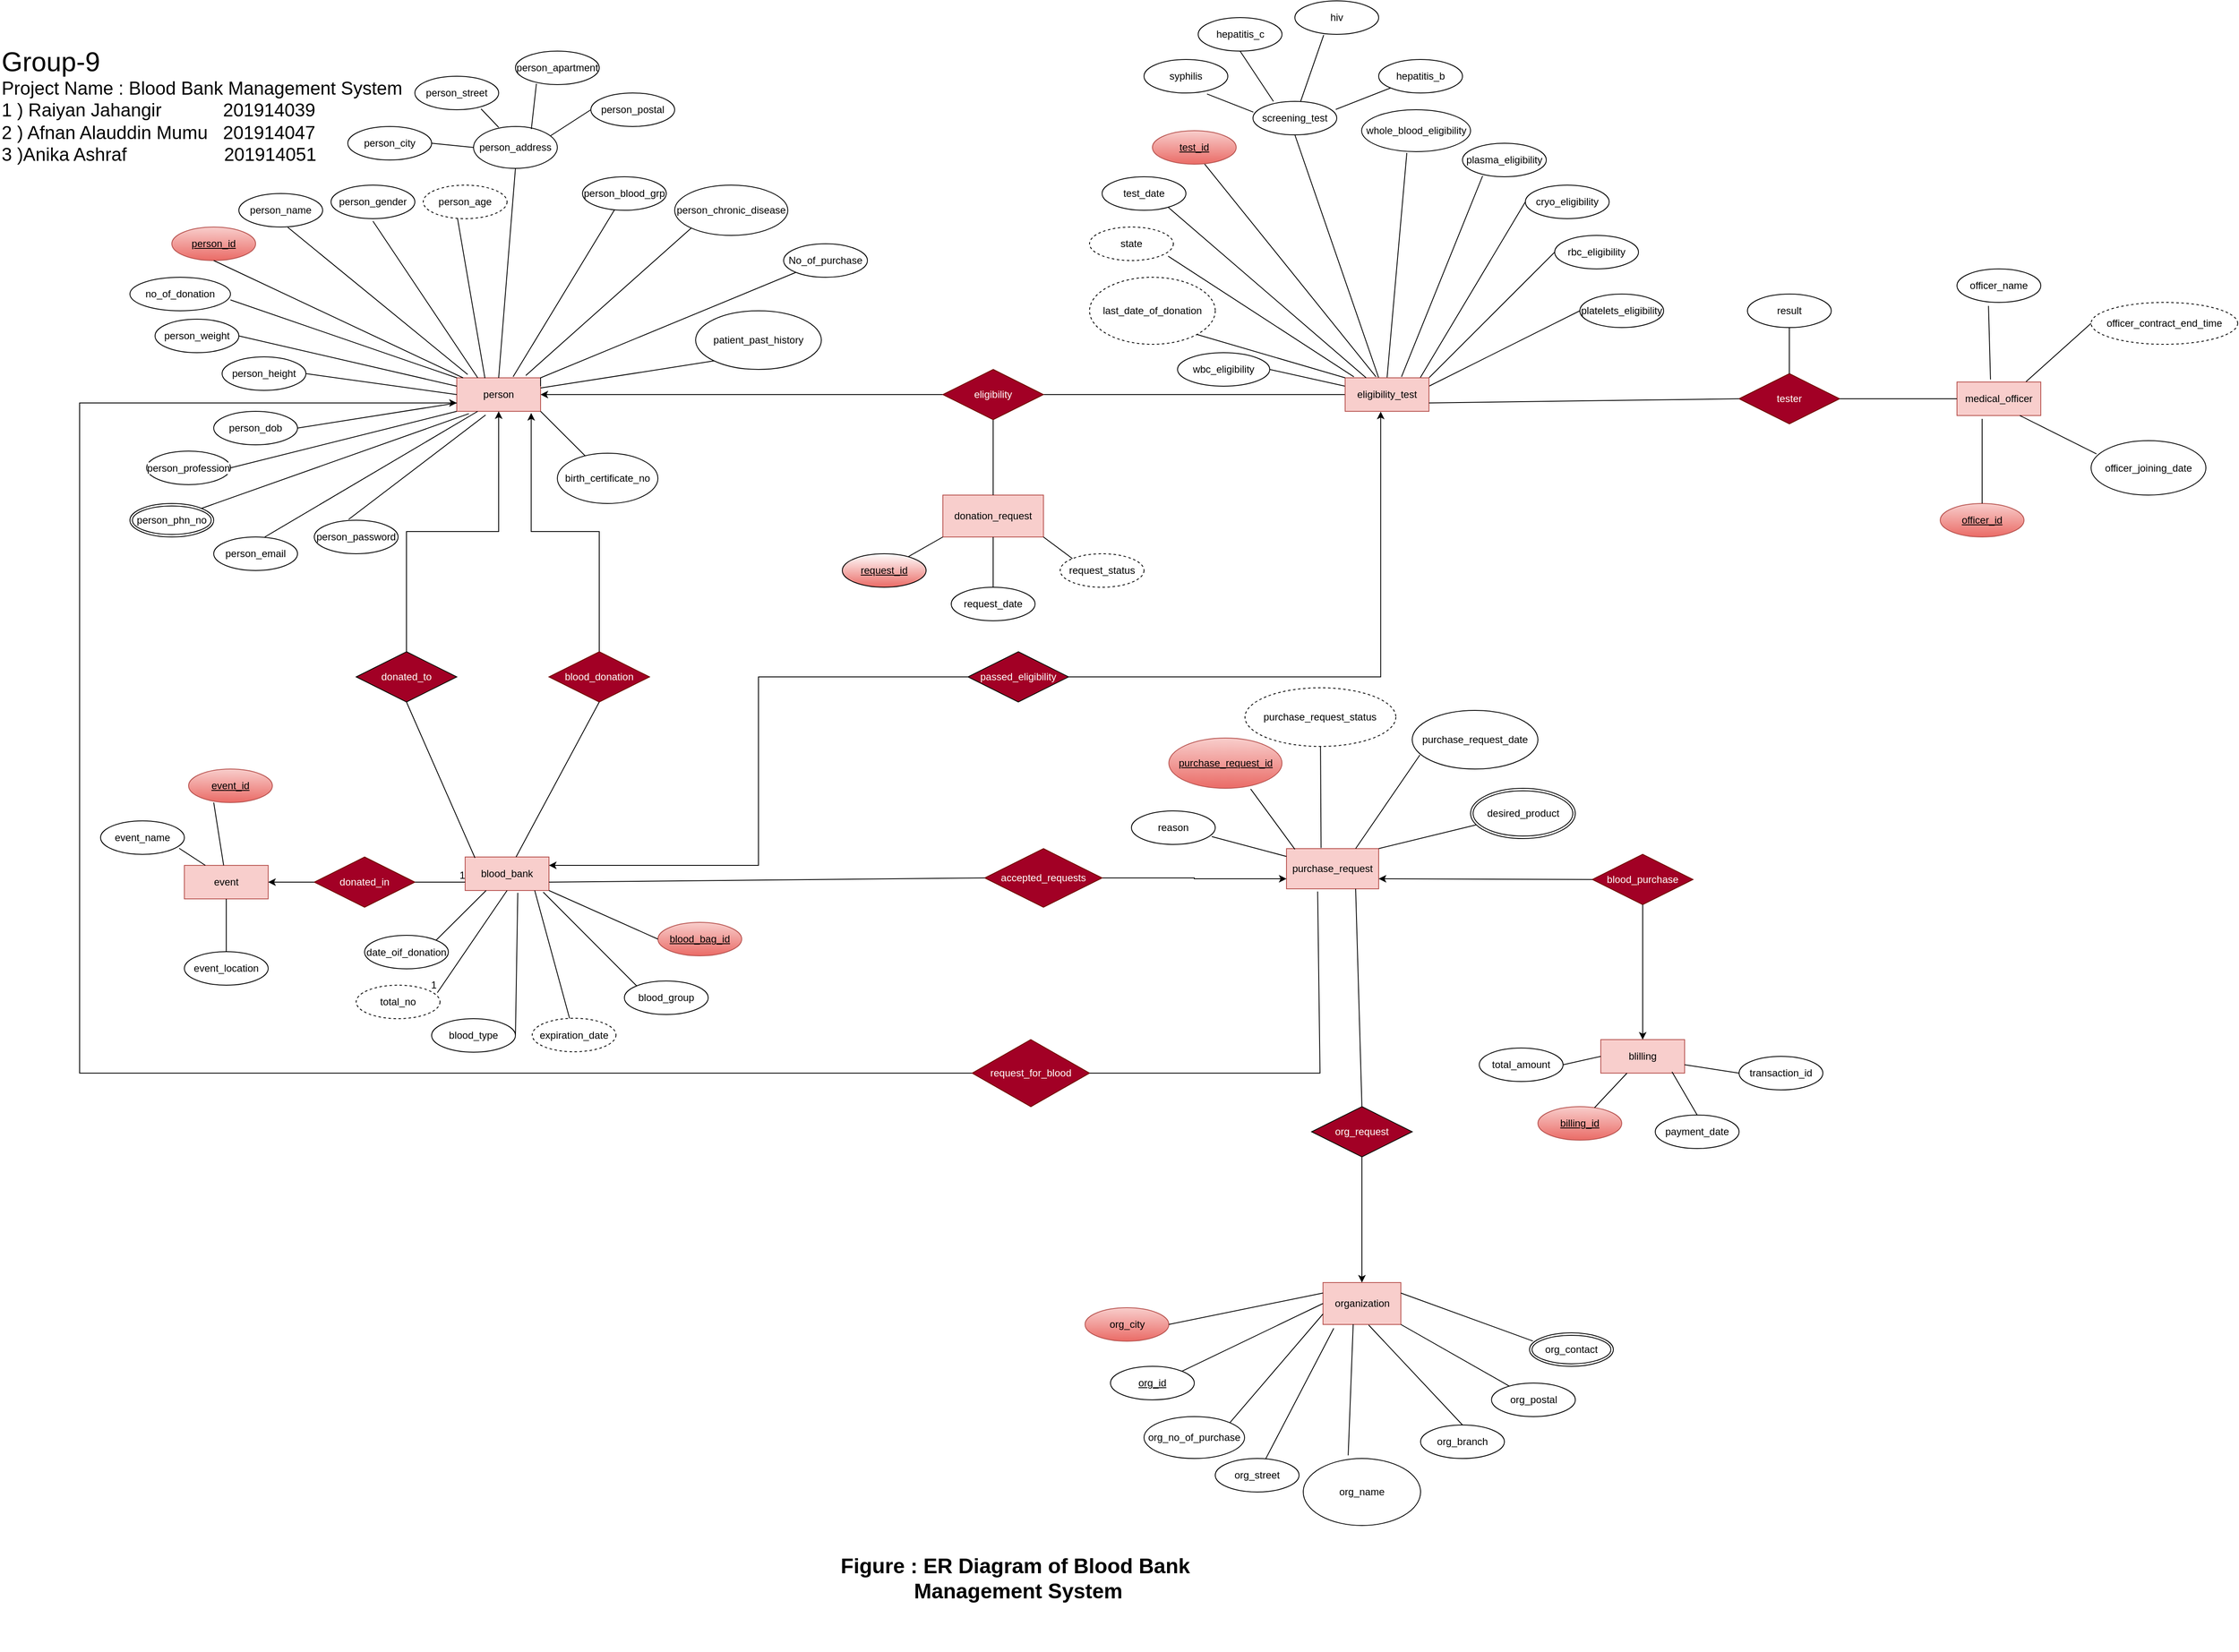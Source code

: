 <mxfile version="14.6.6" type="device"><diagram id="R2lEEEUBdFMjLlhIrx00" name="Page-1"><mxGraphModel dx="2333" dy="1801" grid="1" gridSize="10" guides="1" tooltips="1" connect="1" arrows="1" fold="1" page="1" pageScale="1" pageWidth="850" pageHeight="1100" math="0" shadow="0" extFonts="Permanent Marker^https://fonts.googleapis.com/css?family=Permanent+Marker"><root><mxCell id="0"/><mxCell id="1" parent="0"/><mxCell id="kS7W2fBl35bHFml7kSoM-1" value="person" style="whiteSpace=wrap;html=1;align=center;fillColor=#f8cecc;strokeColor=#b85450;" parent="1" vertex="1"><mxGeometry x="-100" y="-650" width="100" height="40" as="geometry"/></mxCell><mxCell id="kS7W2fBl35bHFml7kSoM-2" value="person_id" style="ellipse;whiteSpace=wrap;html=1;align=center;fontStyle=4;fillColor=#f8cecc;strokeColor=#b85450;gradientColor=#ea6b66;" parent="1" vertex="1"><mxGeometry x="-440" y="-830" width="100" height="40" as="geometry"/></mxCell><mxCell id="kS7W2fBl35bHFml7kSoM-4" value="person_name" style="ellipse;whiteSpace=wrap;html=1;align=center;" parent="1" vertex="1"><mxGeometry x="-360" y="-870" width="100" height="40" as="geometry"/></mxCell><mxCell id="kS7W2fBl35bHFml7kSoM-5" value="person_gender" style="ellipse;whiteSpace=wrap;html=1;align=center;" parent="1" vertex="1"><mxGeometry x="-250" y="-880" width="100" height="40" as="geometry"/></mxCell><mxCell id="kS7W2fBl35bHFml7kSoM-8" value="person_email" style="ellipse;whiteSpace=wrap;html=1;align=center;" parent="1" vertex="1"><mxGeometry x="-390" y="-460" width="100" height="40" as="geometry"/></mxCell><mxCell id="kS7W2fBl35bHFml7kSoM-9" value="person_password" style="ellipse;whiteSpace=wrap;html=1;align=center;" parent="1" vertex="1"><mxGeometry x="-270" y="-480" width="100" height="40" as="geometry"/></mxCell><mxCell id="kS7W2fBl35bHFml7kSoM-10" value="person_phn_no" style="ellipse;shape=doubleEllipse;margin=3;whiteSpace=wrap;html=1;align=center;" parent="1" vertex="1"><mxGeometry x="-490" y="-500" width="100" height="40" as="geometry"/></mxCell><mxCell id="kS7W2fBl35bHFml7kSoM-11" value="person_height" style="ellipse;whiteSpace=wrap;html=1;align=center;" parent="1" vertex="1"><mxGeometry x="-380" y="-675" width="100" height="40" as="geometry"/></mxCell><mxCell id="kS7W2fBl35bHFml7kSoM-12" value="person_weight" style="ellipse;whiteSpace=wrap;html=1;align=center;" parent="1" vertex="1"><mxGeometry x="-460" y="-720" width="100" height="40" as="geometry"/></mxCell><mxCell id="kS7W2fBl35bHFml7kSoM-14" value="no_of_donation" style="ellipse;whiteSpace=wrap;html=1;align=center;" parent="1" vertex="1"><mxGeometry x="-490" y="-770" width="120" height="40" as="geometry"/></mxCell><mxCell id="kS7W2fBl35bHFml7kSoM-18" value="" style="endArrow=none;html=1;rounded=0;exitX=0.5;exitY=1;exitDx=0;exitDy=0;" parent="1" source="kS7W2fBl35bHFml7kSoM-2" target="kS7W2fBl35bHFml7kSoM-1" edge="1"><mxGeometry relative="1" as="geometry"><mxPoint x="-50" y="-681" as="sourcePoint"/><mxPoint x="110" y="-660" as="targetPoint"/></mxGeometry></mxCell><mxCell id="kS7W2fBl35bHFml7kSoM-20" value="" style="endArrow=none;html=1;rounded=0;exitX=1;exitY=0.5;exitDx=0;exitDy=0;" parent="1" source="kS7W2fBl35bHFml7kSoM-12" edge="1"><mxGeometry relative="1" as="geometry"><mxPoint x="-80" y="-690" as="sourcePoint"/><mxPoint x="-100" y="-640" as="targetPoint"/></mxGeometry></mxCell><mxCell id="kS7W2fBl35bHFml7kSoM-36" value="screening_test" style="ellipse;whiteSpace=wrap;html=1;align=center;" parent="1" vertex="1"><mxGeometry x="850.0" y="-980" width="100" height="40" as="geometry"/></mxCell><mxCell id="kS7W2fBl35bHFml7kSoM-37" value="hiv" style="ellipse;whiteSpace=wrap;html=1;align=center;" parent="1" vertex="1"><mxGeometry x="900" y="-1100" width="100" height="40" as="geometry"/></mxCell><mxCell id="kS7W2fBl35bHFml7kSoM-38" value="hepatitis_b" style="ellipse;whiteSpace=wrap;html=1;align=center;" parent="1" vertex="1"><mxGeometry x="1000.0" y="-1030" width="100" height="40" as="geometry"/></mxCell><mxCell id="kS7W2fBl35bHFml7kSoM-39" value="hepatitis_c" style="ellipse;whiteSpace=wrap;html=1;align=center;" parent="1" vertex="1"><mxGeometry x="784.63" y="-1080" width="100" height="40" as="geometry"/></mxCell><mxCell id="kS7W2fBl35bHFml7kSoM-43" value="" style="endArrow=none;html=1;rounded=0;exitX=0.5;exitY=1;exitDx=0;exitDy=0;entryX=0.244;entryY=0;entryDx=0;entryDy=0;entryPerimeter=0;" parent="1" source="kS7W2fBl35bHFml7kSoM-39" target="kS7W2fBl35bHFml7kSoM-36" edge="1"><mxGeometry relative="1" as="geometry"><mxPoint x="1101.05" y="-402.0" as="sourcePoint"/><mxPoint x="1200.05" y="-430" as="targetPoint"/></mxGeometry></mxCell><mxCell id="kS7W2fBl35bHFml7kSoM-44" value="" style="endArrow=none;html=1;rounded=0;entryX=0.344;entryY=1.02;entryDx=0;entryDy=0;entryPerimeter=0;" parent="1" source="kS7W2fBl35bHFml7kSoM-36" target="kS7W2fBl35bHFml7kSoM-37" edge="1"><mxGeometry relative="1" as="geometry"><mxPoint x="1150.05" y="-430" as="sourcePoint"/><mxPoint x="1200.05" y="-410" as="targetPoint"/></mxGeometry></mxCell><mxCell id="kS7W2fBl35bHFml7kSoM-45" value="" style="endArrow=none;html=1;rounded=0;exitX=0.988;exitY=0.24;exitDx=0;exitDy=0;exitPerimeter=0;" parent="1" source="kS7W2fBl35bHFml7kSoM-36" target="kS7W2fBl35bHFml7kSoM-38" edge="1"><mxGeometry relative="1" as="geometry"><mxPoint x="1190" y="-546" as="sourcePoint"/><mxPoint x="1380.05" y="-455.5" as="targetPoint"/></mxGeometry></mxCell><mxCell id="kS7W2fBl35bHFml7kSoM-46" value="" style="endArrow=none;html=1;rounded=0;entryX=0.5;entryY=1;entryDx=0;entryDy=0;exitX=0.4;exitY=0;exitDx=0;exitDy=0;exitPerimeter=0;" parent="1" source="769B8mhKlnHnihN5iQYX-1" target="kS7W2fBl35bHFml7kSoM-36" edge="1"><mxGeometry relative="1" as="geometry"><mxPoint x="1040.05" y="-600" as="sourcePoint"/><mxPoint x="1060.05" y="-600" as="targetPoint"/></mxGeometry></mxCell><mxCell id="rC3_giUcgBExgkFCw9wW-22" style="edgeStyle=orthogonalEdgeStyle;rounded=0;orthogonalLoop=1;jettySize=auto;html=1;exitX=0;exitY=0.5;exitDx=0;exitDy=0;entryX=1;entryY=0.5;entryDx=0;entryDy=0;" parent="1" source="769B8mhKlnHnihN5iQYX-2" target="kS7W2fBl35bHFml7kSoM-1" edge="1"><mxGeometry relative="1" as="geometry"><mxPoint x="280" y="-630" as="sourcePoint"/></mxGeometry></mxCell><mxCell id="kS7W2fBl35bHFml7kSoM-129" style="edgeStyle=orthogonalEdgeStyle;rounded=0;orthogonalLoop=1;jettySize=auto;html=1;exitX=0.5;exitY=0;exitDx=0;exitDy=0;entryX=0.888;entryY=1.05;entryDx=0;entryDy=0;entryPerimeter=0;" parent="1" source="kS7W2fBl35bHFml7kSoM-54" target="kS7W2fBl35bHFml7kSoM-1" edge="1"><mxGeometry relative="1" as="geometry"><mxPoint x="-10" y="-580" as="targetPoint"/></mxGeometry></mxCell><mxCell id="kS7W2fBl35bHFml7kSoM-54" value="blood_donation" style="shape=rhombus;perimeter=rhombusPerimeter;whiteSpace=wrap;html=1;align=center;fillColor=#a20025;strokeColor=#6F0000;fontColor=#ffffff;" parent="1" vertex="1"><mxGeometry x="10" y="-323" width="120" height="60" as="geometry"/></mxCell><mxCell id="kS7W2fBl35bHFml7kSoM-55" value="blood_bank" style="whiteSpace=wrap;html=1;align=center;fillColor=#f8cecc;strokeColor=#b85450;" parent="1" vertex="1"><mxGeometry x="-90" y="-78" width="100" height="40" as="geometry"/></mxCell><mxCell id="kS7W2fBl35bHFml7kSoM-60" value="" style="endArrow=none;html=1;rounded=0;exitX=0.5;exitY=1;exitDx=0;exitDy=0;" parent="1" source="kS7W2fBl35bHFml7kSoM-54" target="kS7W2fBl35bHFml7kSoM-55" edge="1"><mxGeometry relative="1" as="geometry"><mxPoint x="350" y="-239" as="sourcePoint"/><mxPoint x="130" y="-149" as="targetPoint"/></mxGeometry></mxCell><mxCell id="kS7W2fBl35bHFml7kSoM-63" value="blood_bag_id" style="ellipse;whiteSpace=wrap;html=1;align=center;fontStyle=4;fillColor=#f8cecc;strokeColor=#b85450;gradientColor=#ea6b66;" parent="1" vertex="1"><mxGeometry x="140" width="100" height="40" as="geometry"/></mxCell><mxCell id="kS7W2fBl35bHFml7kSoM-64" value="blood_group" style="ellipse;whiteSpace=wrap;html=1;align=center;" parent="1" vertex="1"><mxGeometry x="100" y="70" width="100" height="40" as="geometry"/></mxCell><mxCell id="kS7W2fBl35bHFml7kSoM-65" value="blood_type" style="ellipse;whiteSpace=wrap;html=1;align=center;" parent="1" vertex="1"><mxGeometry x="-130" y="115" width="100" height="40" as="geometry"/></mxCell><mxCell id="kS7W2fBl35bHFml7kSoM-66" value="date_oif_donation" style="ellipse;whiteSpace=wrap;html=1;align=center;" parent="1" vertex="1"><mxGeometry x="-210" y="15.5" width="100" height="40" as="geometry"/></mxCell><mxCell id="kS7W2fBl35bHFml7kSoM-67" value="expiration_date" style="ellipse;whiteSpace=wrap;html=1;align=center;dashed=1;" parent="1" vertex="1"><mxGeometry x="-10" y="114.5" width="100" height="40" as="geometry"/></mxCell><mxCell id="kS7W2fBl35bHFml7kSoM-69" value="blood_purchase" style="shape=rhombus;perimeter=rhombusPerimeter;whiteSpace=wrap;html=1;align=center;fillColor=#a20025;strokeColor=#6F0000;fontColor=#ffffff;" parent="1" vertex="1"><mxGeometry x="1255" y="-81.14" width="120" height="60" as="geometry"/></mxCell><mxCell id="kS7W2fBl35bHFml7kSoM-72" value="transaction_id" style="ellipse;whiteSpace=wrap;html=1;align=center;" parent="1" vertex="1"><mxGeometry x="1430" y="160" width="100" height="40" as="geometry"/></mxCell><mxCell id="kS7W2fBl35bHFml7kSoM-74" value="payment_date" style="ellipse;whiteSpace=wrap;html=1;align=center;" parent="1" vertex="1"><mxGeometry x="1330" y="230" width="100" height="40" as="geometry"/></mxCell><mxCell id="kS7W2fBl35bHFml7kSoM-83" value="No_of_purchase" style="ellipse;whiteSpace=wrap;html=1;align=center;" parent="1" vertex="1"><mxGeometry x="290" y="-810" width="100" height="40" as="geometry"/></mxCell><mxCell id="kS7W2fBl35bHFml7kSoM-96" value="organization" style="whiteSpace=wrap;html=1;align=center;fillColor=#f8cecc;strokeColor=#b85450;" parent="1" vertex="1"><mxGeometry x="933.57" y="430" width="92.87" height="50" as="geometry"/></mxCell><mxCell id="kS7W2fBl35bHFml7kSoM-115" value="" style="endArrow=none;html=1;rounded=0;exitX=0.83;exitY=1;exitDx=0;exitDy=0;exitPerimeter=0;" parent="1" source="kS7W2fBl35bHFml7kSoM-55" target="kS7W2fBl35bHFml7kSoM-67" edge="1"><mxGeometry relative="1" as="geometry"><mxPoint x="170" y="-188" as="sourcePoint"/><mxPoint x="330" y="-188" as="targetPoint"/></mxGeometry></mxCell><mxCell id="kS7W2fBl35bHFml7kSoM-116" value="" style="endArrow=none;html=1;rounded=0;entryX=0.25;entryY=1;entryDx=0;entryDy=0;exitX=1;exitY=0;exitDx=0;exitDy=0;" parent="1" source="kS7W2fBl35bHFml7kSoM-66" target="kS7W2fBl35bHFml7kSoM-55" edge="1"><mxGeometry relative="1" as="geometry"><mxPoint x="-20" y="-99" as="sourcePoint"/><mxPoint x="140" y="-99" as="targetPoint"/></mxGeometry></mxCell><mxCell id="kS7W2fBl35bHFml7kSoM-117" value="" style="endArrow=none;html=1;rounded=0;entryX=0.628;entryY=1.07;entryDx=0;entryDy=0;exitX=1;exitY=0.5;exitDx=0;exitDy=0;entryPerimeter=0;" parent="1" source="kS7W2fBl35bHFml7kSoM-65" target="kS7W2fBl35bHFml7kSoM-55" edge="1"><mxGeometry relative="1" as="geometry"><mxPoint x="320" y="-268" as="sourcePoint"/><mxPoint x="480" y="-268" as="targetPoint"/><Array as="points"/></mxGeometry></mxCell><mxCell id="kS7W2fBl35bHFml7kSoM-118" value="" style="endArrow=none;html=1;rounded=0;entryX=0;entryY=0.5;entryDx=0;entryDy=0;exitX=1;exitY=1;exitDx=0;exitDy=0;" parent="1" source="kS7W2fBl35bHFml7kSoM-55" target="kS7W2fBl35bHFml7kSoM-63" edge="1"><mxGeometry relative="1" as="geometry"><mxPoint x="320" y="-268" as="sourcePoint"/><mxPoint x="480" y="-268" as="targetPoint"/></mxGeometry></mxCell><mxCell id="kS7W2fBl35bHFml7kSoM-119" value="" style="endArrow=none;html=1;rounded=0;exitX=0.932;exitY=1.05;exitDx=0;exitDy=0;entryX=0;entryY=0;entryDx=0;entryDy=0;exitPerimeter=0;" parent="1" source="kS7W2fBl35bHFml7kSoM-55" target="kS7W2fBl35bHFml7kSoM-64" edge="1"><mxGeometry relative="1" as="geometry"><mxPoint x="320" y="-268" as="sourcePoint"/><mxPoint x="110" y="100" as="targetPoint"/></mxGeometry></mxCell><mxCell id="kS7W2fBl35bHFml7kSoM-120" value="" style="endArrow=none;html=1;rounded=0;entryX=0.584;entryY=1.01;entryDx=0;entryDy=0;exitX=0.13;exitY=-0.1;exitDx=0;exitDy=0;exitPerimeter=0;entryPerimeter=0;" parent="1" source="kS7W2fBl35bHFml7kSoM-1" target="kS7W2fBl35bHFml7kSoM-4" edge="1"><mxGeometry relative="1" as="geometry"><mxPoint x="-10" y="-662" as="sourcePoint"/><mxPoint x="-80" y="-747" as="targetPoint"/></mxGeometry></mxCell><mxCell id="kS7W2fBl35bHFml7kSoM-121" value="" style="endArrow=none;html=1;rounded=0;exitX=0.25;exitY=0;exitDx=0;exitDy=0;" parent="1" source="kS7W2fBl35bHFml7kSoM-1" edge="1"><mxGeometry relative="1" as="geometry"><mxPoint x="270" y="-590" as="sourcePoint"/><mxPoint x="-200" y="-837" as="targetPoint"/></mxGeometry></mxCell><mxCell id="kS7W2fBl35bHFml7kSoM-122" value="" style="endArrow=none;html=1;rounded=0;exitX=0.336;exitY=0.01;exitDx=0;exitDy=0;entryX=0.408;entryY=0.98;entryDx=0;entryDy=0;entryPerimeter=0;exitPerimeter=0;" parent="1" source="kS7W2fBl35bHFml7kSoM-1" target="kS7W2fBl35bHFml7kSoM-143" edge="1"><mxGeometry relative="1" as="geometry"><mxPoint x="270" y="-590" as="sourcePoint"/><mxPoint x="-90" y="-839" as="targetPoint"/></mxGeometry></mxCell><mxCell id="kS7W2fBl35bHFml7kSoM-123" value="" style="endArrow=none;html=1;rounded=0;exitX=0;exitY=0.5;exitDx=0;exitDy=0;entryX=1;entryY=0.5;entryDx=0;entryDy=0;" parent="1" source="kS7W2fBl35bHFml7kSoM-1" target="kS7W2fBl35bHFml7kSoM-11" edge="1"><mxGeometry relative="1" as="geometry"><mxPoint x="270" y="-590" as="sourcePoint"/><mxPoint x="430" y="-590" as="targetPoint"/></mxGeometry></mxCell><mxCell id="kS7W2fBl35bHFml7kSoM-125" value="" style="endArrow=none;html=1;rounded=0;exitX=0.144;exitY=1.07;exitDx=0;exitDy=0;exitPerimeter=0;entryX=1;entryY=0;entryDx=0;entryDy=0;" parent="1" source="kS7W2fBl35bHFml7kSoM-1" target="kS7W2fBl35bHFml7kSoM-10" edge="1"><mxGeometry relative="1" as="geometry"><mxPoint x="270" y="-590" as="sourcePoint"/><mxPoint x="430" y="-590" as="targetPoint"/></mxGeometry></mxCell><mxCell id="kS7W2fBl35bHFml7kSoM-126" value="" style="endArrow=none;html=1;rounded=0;entryX=0.61;entryY=0;entryDx=0;entryDy=0;entryPerimeter=0;exitX=0.25;exitY=1;exitDx=0;exitDy=0;" parent="1" source="kS7W2fBl35bHFml7kSoM-1" target="kS7W2fBl35bHFml7kSoM-8" edge="1"><mxGeometry relative="1" as="geometry"><mxPoint x="-68" y="-606" as="sourcePoint"/><mxPoint x="430" y="-590" as="targetPoint"/></mxGeometry></mxCell><mxCell id="kS7W2fBl35bHFml7kSoM-127" value="" style="endArrow=none;html=1;rounded=0;entryX=0.41;entryY=-0.025;entryDx=0;entryDy=0;entryPerimeter=0;exitX=0.344;exitY=1.11;exitDx=0;exitDy=0;exitPerimeter=0;" parent="1" source="kS7W2fBl35bHFml7kSoM-1" target="kS7W2fBl35bHFml7kSoM-9" edge="1"><mxGeometry relative="1" as="geometry"><mxPoint x="30" y="-610" as="sourcePoint"/><mxPoint x="430" y="-590" as="targetPoint"/></mxGeometry></mxCell><mxCell id="kS7W2fBl35bHFml7kSoM-137" value="syphilis" style="ellipse;whiteSpace=wrap;html=1;align=center;" parent="1" vertex="1"><mxGeometry x="720" y="-1030" width="100" height="40" as="geometry"/></mxCell><mxCell id="kS7W2fBl35bHFml7kSoM-139" value="" style="endArrow=none;html=1;rounded=0;entryX=0.004;entryY=0.32;entryDx=0;entryDy=0;entryPerimeter=0;exitX=0.752;exitY=1.03;exitDx=0;exitDy=0;exitPerimeter=0;" parent="1" source="kS7W2fBl35bHFml7kSoM-137" target="kS7W2fBl35bHFml7kSoM-36" edge="1"><mxGeometry relative="1" as="geometry"><mxPoint x="950.05" y="-440" as="sourcePoint"/><mxPoint x="1110.05" y="-440" as="targetPoint"/></mxGeometry></mxCell><mxCell id="kS7W2fBl35bHFml7kSoM-141" value="person_dob" style="ellipse;whiteSpace=wrap;html=1;align=center;" parent="1" vertex="1"><mxGeometry x="-390" y="-610" width="100" height="40" as="geometry"/></mxCell><mxCell id="kS7W2fBl35bHFml7kSoM-143" value="person_age" style="ellipse;whiteSpace=wrap;html=1;align=center;dashed=1;" parent="1" vertex="1"><mxGeometry x="-140" y="-880" width="100" height="40" as="geometry"/></mxCell><mxCell id="kS7W2fBl35bHFml7kSoM-169" value="" style="endArrow=none;html=1;rounded=0;exitX=1;exitY=0.5;exitDx=0;exitDy=0;entryX=0;entryY=0.25;entryDx=0;entryDy=0;" parent="1" source="yFH-mgbPhPaaNT0AN6hD-9" target="769B8mhKlnHnihN5iQYX-1" edge="1"><mxGeometry relative="1" as="geometry"><mxPoint x="1123.05" y="-583" as="sourcePoint"/><mxPoint x="1090.05" y="-598" as="targetPoint"/></mxGeometry></mxCell><mxCell id="kS7W2fBl35bHFml7kSoM-170" value="" style="endArrow=none;html=1;rounded=0;exitX=1;exitY=0.25;exitDx=0;exitDy=0;entryX=0;entryY=0.5;entryDx=0;entryDy=0;" parent="1" source="769B8mhKlnHnihN5iQYX-1" target="yFH-mgbPhPaaNT0AN6hD-13" edge="1"><mxGeometry relative="1" as="geometry"><mxPoint x="1090.05" y="-610" as="sourcePoint"/><mxPoint x="1204.695" y="-574.142" as="targetPoint"/></mxGeometry></mxCell><mxCell id="kS7W2fBl35bHFml7kSoM-171" value="" style="endArrow=none;html=1;rounded=0;exitX=1;exitY=0;exitDx=0;exitDy=0;entryX=0;entryY=0.5;entryDx=0;entryDy=0;" parent="1" source="769B8mhKlnHnihN5iQYX-1" target="yFH-mgbPhPaaNT0AN6hD-11" edge="1"><mxGeometry relative="1" as="geometry"><mxPoint x="1090.05" y="-620" as="sourcePoint"/><mxPoint x="1220.05" y="-605" as="targetPoint"/></mxGeometry></mxCell><mxCell id="kS7W2fBl35bHFml7kSoM-172" value="" style="endArrow=none;html=1;rounded=0;exitX=0.888;exitY=0.03;exitDx=0;exitDy=0;entryX=0;entryY=0.5;entryDx=0;entryDy=0;exitPerimeter=0;" parent="1" source="769B8mhKlnHnihN5iQYX-1" target="yFH-mgbPhPaaNT0AN6hD-14" edge="1"><mxGeometry relative="1" as="geometry"><mxPoint x="1090.05" y="-620" as="sourcePoint"/><mxPoint x="1230.436" y="-647.519" as="targetPoint"/></mxGeometry></mxCell><mxCell id="kS7W2fBl35bHFml7kSoM-173" value="" style="endArrow=none;html=1;rounded=0;exitX=0.24;exitY=0.975;exitDx=0;exitDy=0;exitPerimeter=0;entryX=0.672;entryY=-0.03;entryDx=0;entryDy=0;entryPerimeter=0;" parent="1" source="yFH-mgbPhPaaNT0AN6hD-10" target="769B8mhKlnHnihN5iQYX-1" edge="1"><mxGeometry relative="1" as="geometry"><mxPoint x="1240.05" y="-702" as="sourcePoint"/><mxPoint x="1060" y="-660" as="targetPoint"/></mxGeometry></mxCell><mxCell id="kS7W2fBl35bHFml7kSoM-174" value="" style="endArrow=none;html=1;rounded=0;entryX=0.5;entryY=0;entryDx=0;entryDy=0;exitX=0.415;exitY=1.032;exitDx=0;exitDy=0;exitPerimeter=0;" parent="1" source="yFH-mgbPhPaaNT0AN6hD-12" target="769B8mhKlnHnihN5iQYX-1" edge="1"><mxGeometry relative="1" as="geometry"><mxPoint x="1184.088" y="-747.322" as="sourcePoint"/><mxPoint x="1079.05" y="-641" as="targetPoint"/></mxGeometry></mxCell><mxCell id="kS7W2fBl35bHFml7kSoM-175" value="state" style="ellipse;whiteSpace=wrap;html=1;align=center;dashed=1;" parent="1" vertex="1"><mxGeometry x="655" y="-830" width="100" height="40" as="geometry"/></mxCell><mxCell id="ShHR8ZPB7DWxzmAooKH5-4" value="event" style="whiteSpace=wrap;html=1;align=center;fillColor=#f8cecc;strokeColor=#b85450;" parent="1" vertex="1"><mxGeometry x="-425" y="-68" width="100" height="40" as="geometry"/></mxCell><mxCell id="ShHR8ZPB7DWxzmAooKH5-6" value="event_name" style="ellipse;whiteSpace=wrap;html=1;align=center;" parent="1" vertex="1"><mxGeometry x="-525" y="-121.14" width="100" height="40" as="geometry"/></mxCell><mxCell id="ShHR8ZPB7DWxzmAooKH5-7" value="event_location" style="ellipse;whiteSpace=wrap;html=1;align=center;" parent="1" vertex="1"><mxGeometry x="-425" y="35" width="100" height="40" as="geometry"/></mxCell><mxCell id="ShHR8ZPB7DWxzmAooKH5-8" value="" style="endArrow=none;html=1;rounded=0;entryX=0.3;entryY=1;entryDx=0;entryDy=0;entryPerimeter=0;" parent="1" source="ShHR8ZPB7DWxzmAooKH5-4" target="ShHR8ZPB7DWxzmAooKH5-14" edge="1"><mxGeometry relative="1" as="geometry"><mxPoint x="-340" y="-45" as="sourcePoint"/><mxPoint x="-232" y="-86" as="targetPoint"/></mxGeometry></mxCell><mxCell id="ShHR8ZPB7DWxzmAooKH5-10" value="" style="endArrow=none;html=1;rounded=0;exitX=0.5;exitY=1;exitDx=0;exitDy=0;" parent="1" source="ShHR8ZPB7DWxzmAooKH5-4" target="ShHR8ZPB7DWxzmAooKH5-7" edge="1"><mxGeometry relative="1" as="geometry"><mxPoint x="-340" y="-45" as="sourcePoint"/><mxPoint x="-180" y="-45" as="targetPoint"/></mxGeometry></mxCell><mxCell id="ShHR8ZPB7DWxzmAooKH5-14" value="event_id" style="ellipse;whiteSpace=wrap;html=1;align=center;fontStyle=4;gradientColor=#ea6b66;fillColor=#f8cecc;strokeColor=#b85450;" parent="1" vertex="1"><mxGeometry x="-420" y="-183" width="100" height="40" as="geometry"/></mxCell><mxCell id="ShHR8ZPB7DWxzmAooKH5-15" value="donated_in" style="shape=rhombus;perimeter=rhombusPerimeter;whiteSpace=wrap;html=1;align=center;fillColor=#a20025;strokeColor=#6F0000;fontColor=#ffffff;" parent="1" vertex="1"><mxGeometry x="-270" y="-78" width="120" height="60" as="geometry"/></mxCell><mxCell id="yFH-mgbPhPaaNT0AN6hD-9" value="wbc_eligibility" style="ellipse;whiteSpace=wrap;html=1;align=center;" parent="1" vertex="1"><mxGeometry x="760" y="-680" width="110" height="40" as="geometry"/></mxCell><mxCell id="yFH-mgbPhPaaNT0AN6hD-10" value="plasma_eligibility" style="ellipse;whiteSpace=wrap;html=1;align=center;" parent="1" vertex="1"><mxGeometry x="1100" y="-930" width="100" height="40" as="geometry"/></mxCell><mxCell id="yFH-mgbPhPaaNT0AN6hD-11" value="rbc_eligibility" style="ellipse;whiteSpace=wrap;html=1;align=center;" parent="1" vertex="1"><mxGeometry x="1210" y="-820" width="100" height="40" as="geometry"/></mxCell><mxCell id="yFH-mgbPhPaaNT0AN6hD-12" value="whole_blood_eligibility" style="ellipse;whiteSpace=wrap;html=1;align=center;" parent="1" vertex="1"><mxGeometry x="979.63" y="-970" width="130" height="50" as="geometry"/></mxCell><mxCell id="yFH-mgbPhPaaNT0AN6hD-13" value="platelets_eligibility" style="ellipse;whiteSpace=wrap;html=1;align=center;" parent="1" vertex="1"><mxGeometry x="1240" y="-750" width="100" height="40" as="geometry"/></mxCell><mxCell id="yFH-mgbPhPaaNT0AN6hD-14" value="cryo_eligibility" style="ellipse;whiteSpace=wrap;html=1;align=center;" parent="1" vertex="1"><mxGeometry x="1175" y="-880" width="100" height="40" as="geometry"/></mxCell><mxCell id="yFH-mgbPhPaaNT0AN6hD-15" value="" style="endArrow=none;html=1;rounded=0;entryX=0.368;entryY=-0.03;entryDx=0;entryDy=0;exitX=0.62;exitY=0.985;exitDx=0;exitDy=0;exitPerimeter=0;entryPerimeter=0;" parent="1" source="769B8mhKlnHnihN5iQYX-3" target="769B8mhKlnHnihN5iQYX-1" edge="1"><mxGeometry relative="1" as="geometry"><mxPoint x="1200.05" y="-810" as="sourcePoint"/><mxPoint x="1040.05" y="-640" as="targetPoint"/></mxGeometry></mxCell><mxCell id="yFH-mgbPhPaaNT0AN6hD-18" value="person_address" style="ellipse;whiteSpace=wrap;html=1;align=center;" parent="1" vertex="1"><mxGeometry x="-80" y="-950" width="100" height="50" as="geometry"/></mxCell><mxCell id="yFH-mgbPhPaaNT0AN6hD-19" value="person_city" style="ellipse;whiteSpace=wrap;html=1;align=center;" parent="1" vertex="1"><mxGeometry x="-230" y="-950" width="100" height="40" as="geometry"/></mxCell><mxCell id="yFH-mgbPhPaaNT0AN6hD-20" value="person_apartment" style="ellipse;whiteSpace=wrap;html=1;align=center;" parent="1" vertex="1"><mxGeometry x="-30" y="-1040" width="100" height="40" as="geometry"/></mxCell><mxCell id="yFH-mgbPhPaaNT0AN6hD-21" value="person_street" style="ellipse;whiteSpace=wrap;html=1;align=center;" parent="1" vertex="1"><mxGeometry x="-150" y="-1010" width="100" height="40" as="geometry"/></mxCell><mxCell id="yFH-mgbPhPaaNT0AN6hD-22" value="person_postal" style="ellipse;whiteSpace=wrap;html=1;align=center;" parent="1" vertex="1"><mxGeometry x="60" y="-990" width="100" height="40" as="geometry"/></mxCell><mxCell id="yFH-mgbPhPaaNT0AN6hD-25" value="" style="endArrow=none;html=1;rounded=0;exitX=1;exitY=0.5;exitDx=0;exitDy=0;entryX=0;entryY=0.5;entryDx=0;entryDy=0;" parent="1" source="yFH-mgbPhPaaNT0AN6hD-19" target="yFH-mgbPhPaaNT0AN6hD-18" edge="1"><mxGeometry relative="1" as="geometry"><mxPoint x="115.355" y="-775.858" as="sourcePoint"/><mxPoint x="176.112" y="-740" as="targetPoint"/></mxGeometry></mxCell><mxCell id="yFH-mgbPhPaaNT0AN6hD-26" value="" style="endArrow=none;html=1;rounded=0;exitX=0.79;exitY=0.975;exitDx=0;exitDy=0;entryX=0.3;entryY=0.02;entryDx=0;entryDy=0;exitPerimeter=0;entryPerimeter=0;" parent="1" source="yFH-mgbPhPaaNT0AN6hD-21" target="yFH-mgbPhPaaNT0AN6hD-18" edge="1"><mxGeometry relative="1" as="geometry"><mxPoint x="110" y="-870" as="sourcePoint"/><mxPoint x="173" y="-864" as="targetPoint"/></mxGeometry></mxCell><mxCell id="yFH-mgbPhPaaNT0AN6hD-27" value="" style="endArrow=none;html=1;rounded=0;exitX=0.25;exitY=0.975;exitDx=0;exitDy=0;entryX=0.69;entryY=0.06;entryDx=0;entryDy=0;exitPerimeter=0;entryPerimeter=0;" parent="1" source="yFH-mgbPhPaaNT0AN6hD-20" target="yFH-mgbPhPaaNT0AN6hD-18" edge="1"><mxGeometry relative="1" as="geometry"><mxPoint x="159" y="-921" as="sourcePoint"/><mxPoint x="184.645" y="-892.678" as="targetPoint"/></mxGeometry></mxCell><mxCell id="yFH-mgbPhPaaNT0AN6hD-28" value="" style="endArrow=none;html=1;rounded=0;exitX=0;exitY=0.5;exitDx=0;exitDy=0;entryX=0.92;entryY=0.22;entryDx=0;entryDy=0;entryPerimeter=0;" parent="1" source="yFH-mgbPhPaaNT0AN6hD-22" target="yFH-mgbPhPaaNT0AN6hD-18" edge="1"><mxGeometry relative="1" as="geometry"><mxPoint x="235" y="-931" as="sourcePoint"/><mxPoint x="220" y="-900" as="targetPoint"/></mxGeometry></mxCell><mxCell id="yFH-mgbPhPaaNT0AN6hD-29" value="" style="endArrow=none;html=1;rounded=0;entryX=0.5;entryY=1;entryDx=0;entryDy=0;exitX=0.5;exitY=0;exitDx=0;exitDy=0;" parent="1" source="kS7W2fBl35bHFml7kSoM-1" target="yFH-mgbPhPaaNT0AN6hD-18" edge="1"><mxGeometry relative="1" as="geometry"><mxPoint x="50" y="-654" as="sourcePoint"/><mxPoint x="86" y="-707" as="targetPoint"/></mxGeometry></mxCell><mxCell id="yFH-mgbPhPaaNT0AN6hD-31" value="org_city" style="ellipse;whiteSpace=wrap;html=1;align=center;fillColor=#f8cecc;strokeColor=#b85450;gradientColor=#EA6B66;" parent="1" vertex="1"><mxGeometry x="649.63" y="460" width="100" height="40" as="geometry"/></mxCell><mxCell id="yFH-mgbPhPaaNT0AN6hD-32" value="org_branch" style="ellipse;whiteSpace=wrap;html=1;align=center;" parent="1" vertex="1"><mxGeometry x="1050" y="600" width="100" height="40" as="geometry"/></mxCell><mxCell id="yFH-mgbPhPaaNT0AN6hD-33" value="org_street" style="ellipse;whiteSpace=wrap;html=1;align=center;" parent="1" vertex="1"><mxGeometry x="805.0" y="640" width="100" height="40" as="geometry"/></mxCell><mxCell id="yFH-mgbPhPaaNT0AN6hD-34" value="org_postal" style="ellipse;whiteSpace=wrap;html=1;align=center;" parent="1" vertex="1"><mxGeometry x="1134.63" y="550" width="100" height="40" as="geometry"/></mxCell><mxCell id="yFH-mgbPhPaaNT0AN6hD-39" value="" style="endArrow=none;html=1;rounded=0;entryX=0.138;entryY=1.092;entryDx=0;entryDy=0;entryPerimeter=0;" parent="1" source="yFH-mgbPhPaaNT0AN6hD-33" target="kS7W2fBl35bHFml7kSoM-96" edge="1"><mxGeometry relative="1" as="geometry"><mxPoint x="1072.13" y="620.5" as="sourcePoint"/><mxPoint x="1135.13" y="626.5" as="targetPoint"/></mxGeometry></mxCell><mxCell id="yFH-mgbPhPaaNT0AN6hD-40" value="" style="endArrow=none;html=1;rounded=0;entryX=0.586;entryY=1.012;entryDx=0;entryDy=0;exitX=0.5;exitY=0;exitDx=0;exitDy=0;entryPerimeter=0;" parent="1" source="yFH-mgbPhPaaNT0AN6hD-32" target="kS7W2fBl35bHFml7kSoM-96" edge="1"><mxGeometry relative="1" as="geometry"><mxPoint x="1167.13" y="509.5" as="sourcePoint"/><mxPoint x="1141.13" y="471.5" as="targetPoint"/></mxGeometry></mxCell><mxCell id="yFH-mgbPhPaaNT0AN6hD-41" value="" style="endArrow=none;html=1;rounded=0;entryX=1;entryY=1;entryDx=0;entryDy=0;" parent="1" source="yFH-mgbPhPaaNT0AN6hD-34" target="kS7W2fBl35bHFml7kSoM-96" edge="1"><mxGeometry relative="1" as="geometry"><mxPoint x="1297.13" y="510.5" as="sourcePoint"/><mxPoint x="1177.13" y="470.5" as="targetPoint"/></mxGeometry></mxCell><mxCell id="yFH-mgbPhPaaNT0AN6hD-54" value="" style="endArrow=none;html=1;rounded=0;entryX=0.938;entryY=0.87;entryDx=0;entryDy=0;entryPerimeter=0;exitX=0.104;exitY=-0.03;exitDx=0;exitDy=0;exitPerimeter=0;" parent="1" source="769B8mhKlnHnihN5iQYX-1" target="kS7W2fBl35bHFml7kSoM-175" edge="1"><mxGeometry relative="1" as="geometry"><mxPoint x="1032.05" y="-639" as="sourcePoint"/><mxPoint x="1032.05" y="-830" as="targetPoint"/></mxGeometry></mxCell><mxCell id="yFH-mgbPhPaaNT0AN6hD-55" value="" style="endArrow=none;html=1;rounded=0;exitX=0;exitY=0.75;exitDx=0;exitDy=0;entryX=1;entryY=0.5;entryDx=0;entryDy=0;" parent="1" source="kS7W2fBl35bHFml7kSoM-1" target="kS7W2fBl35bHFml7kSoM-141" edge="1"><mxGeometry relative="1" as="geometry"><mxPoint x="-20" y="-610" as="sourcePoint"/><mxPoint x="-150" y="-526" as="targetPoint"/></mxGeometry></mxCell><mxCell id="yFH-mgbPhPaaNT0AN6hD-56" value="" style="endArrow=none;html=1;rounded=0;exitX=1;exitY=0.675;exitDx=0;exitDy=0;exitPerimeter=0;" parent="1" source="kS7W2fBl35bHFml7kSoM-14" edge="1"><mxGeometry relative="1" as="geometry"><mxPoint x="-150" y="-690" as="sourcePoint"/><mxPoint x="-100" y="-650" as="targetPoint"/></mxGeometry></mxCell><mxCell id="yFH-mgbPhPaaNT0AN6hD-65" value="" style="endArrow=none;html=1;rounded=0;entryX=0;entryY=0.75;entryDx=0;entryDy=0;exitX=1;exitY=0.5;exitDx=0;exitDy=0;" parent="1" source="ShHR8ZPB7DWxzmAooKH5-15" target="kS7W2fBl35bHFml7kSoM-55" edge="1"><mxGeometry relative="1" as="geometry"><mxPoint x="-130" y="-30" as="sourcePoint"/><mxPoint x="290" y="50" as="targetPoint"/></mxGeometry></mxCell><mxCell id="yFH-mgbPhPaaNT0AN6hD-66" value="1" style="resizable=0;html=1;align=right;verticalAlign=bottom;" parent="yFH-mgbPhPaaNT0AN6hD-65" connectable="0" vertex="1"><mxGeometry x="1" relative="1" as="geometry"/></mxCell><mxCell id="yFH-mgbPhPaaNT0AN6hD-67" value="" style="endArrow=classic;html=1;entryX=1;entryY=0.5;entryDx=0;entryDy=0;exitX=0;exitY=0.5;exitDx=0;exitDy=0;" parent="1" source="ShHR8ZPB7DWxzmAooKH5-15" target="ShHR8ZPB7DWxzmAooKH5-4" edge="1"><mxGeometry width="50" height="50" relative="1" as="geometry"><mxPoint x="230" y="80" as="sourcePoint"/><mxPoint x="280" y="30" as="targetPoint"/></mxGeometry></mxCell><mxCell id="yFH-mgbPhPaaNT0AN6hD-71" value="" style="endArrow=none;html=1;rounded=0;exitX=0.25;exitY=0;exitDx=0;exitDy=0;entryX=0.938;entryY=0.819;entryDx=0;entryDy=0;entryPerimeter=0;" parent="1" source="ShHR8ZPB7DWxzmAooKH5-4" target="ShHR8ZPB7DWxzmAooKH5-6" edge="1"><mxGeometry relative="1" as="geometry"><mxPoint x="-255" y="-15" as="sourcePoint"/><mxPoint x="-270.624" y="17.355" as="targetPoint"/></mxGeometry></mxCell><mxCell id="yFH-mgbPhPaaNT0AN6hD-76" style="edgeStyle=orthogonalEdgeStyle;curved=0;rounded=1;sketch=0;orthogonalLoop=1;jettySize=auto;html=1;exitX=0.5;exitY=1;exitDx=0;exitDy=0;" parent="1" source="kS7W2fBl35bHFml7kSoM-64" target="kS7W2fBl35bHFml7kSoM-64" edge="1"><mxGeometry relative="1" as="geometry"/></mxCell><mxCell id="yFH-mgbPhPaaNT0AN6hD-80" value="&lt;div&gt;&lt;font style=&quot;font-size: 32px&quot;&gt;Group-9&lt;/font&gt;&lt;/div&gt;&lt;font style=&quot;font-size: 22px&quot;&gt;&lt;div&gt;Project Name : Blood Bank Management System&amp;nbsp;&lt;/div&gt;&lt;/font&gt;&lt;div style=&quot;font-size: 22px&quot;&gt;&lt;font style=&quot;font-size: 22px&quot;&gt;1 ) Raiyan Jahangir&amp;nbsp; &amp;nbsp; &amp;nbsp; &amp;nbsp; &amp;nbsp; &amp;nbsp; 201914039&lt;/font&gt;&lt;/div&gt;&lt;div style=&quot;font-size: 22px&quot;&gt;&lt;font style=&quot;font-size: 22px&quot;&gt;2 ) Afnan Alauddin Mumu&amp;nbsp; &amp;nbsp;201914047&lt;/font&gt;&lt;/div&gt;&lt;div style=&quot;font-size: 22px&quot;&gt;&lt;font style=&quot;font-size: 22px&quot;&gt;3 )Anika Ashraf&amp;nbsp; &amp;nbsp; &amp;nbsp; &amp;nbsp; &amp;nbsp; &amp;nbsp; &amp;nbsp; &amp;nbsp; &amp;nbsp; &amp;nbsp;201914051&lt;/font&gt;&lt;/div&gt;" style="text;html=1;strokeColor=none;fillColor=none;align=left;verticalAlign=middle;whiteSpace=wrap;rounded=0;sketch=0;" parent="1" vertex="1"><mxGeometry x="-645" y="-1070" width="510" height="190" as="geometry"/></mxCell><mxCell id="RnAvqy3JhXHIs94Uvw8Q-1" value="&lt;br&gt;&lt;div style=&quot;font-size: 25px&quot;&gt;&lt;b&gt;Figure : ER Diagram of Blood Bank&amp;nbsp; Management System&lt;/b&gt;&lt;/div&gt;" style="text;html=1;strokeColor=none;fillColor=none;align=center;verticalAlign=middle;whiteSpace=wrap;rounded=0;sketch=0;" parent="1" vertex="1"><mxGeometry x="335" y="680" width="470" height="190" as="geometry"/></mxCell><mxCell id="rC3_giUcgBExgkFCw9wW-2" value="" style="endArrow=none;html=1;rounded=0;exitX=0.5;exitY=1;exitDx=0;exitDy=0;entryX=0.968;entryY=0.225;entryDx=0;entryDy=0;entryPerimeter=0;" parent="1" source="kS7W2fBl35bHFml7kSoM-55" target="FiWq_ZV5WEPGLQFDQRgf-7" edge="1"><mxGeometry relative="1" as="geometry"><mxPoint x="160" y="-50" as="sourcePoint"/><mxPoint x="50.0" y="47" as="targetPoint"/></mxGeometry></mxCell><mxCell id="rC3_giUcgBExgkFCw9wW-3" value="1" style="resizable=0;html=1;align=right;verticalAlign=bottom;" parent="rC3_giUcgBExgkFCw9wW-2" connectable="0" vertex="1"><mxGeometry x="1" relative="1" as="geometry"/></mxCell><mxCell id="rC3_giUcgBExgkFCw9wW-4" value="donation_request" style="whiteSpace=wrap;html=1;align=center;fillColor=#f8cecc;strokeColor=#b85450;" parent="1" vertex="1"><mxGeometry x="480" y="-510" width="120" height="50" as="geometry"/></mxCell><mxCell id="rC3_giUcgBExgkFCw9wW-13" value="request_id" style="ellipse;whiteSpace=wrap;html=1;align=center;fontStyle=4;gradientColor=#EA6B66;" parent="1" vertex="1"><mxGeometry x="360" y="-440" width="100" height="40" as="geometry"/></mxCell><mxCell id="rC3_giUcgBExgkFCw9wW-14" value="" style="endArrow=none;html=1;rounded=0;entryX=0;entryY=1;entryDx=0;entryDy=0;" parent="1" source="rC3_giUcgBExgkFCw9wW-13" target="rC3_giUcgBExgkFCw9wW-4" edge="1"><mxGeometry relative="1" as="geometry"><mxPoint x="630" y="-480" as="sourcePoint"/><mxPoint x="790" y="-480" as="targetPoint"/></mxGeometry></mxCell><mxCell id="rC3_giUcgBExgkFCw9wW-15" value="request_date" style="ellipse;whiteSpace=wrap;html=1;align=center;" parent="1" vertex="1"><mxGeometry x="490" y="-400" width="100" height="40" as="geometry"/></mxCell><mxCell id="rC3_giUcgBExgkFCw9wW-16" value="" style="endArrow=none;html=1;rounded=0;entryX=0.5;entryY=1;entryDx=0;entryDy=0;" parent="1" source="rC3_giUcgBExgkFCw9wW-15" target="rC3_giUcgBExgkFCw9wW-4" edge="1"><mxGeometry relative="1" as="geometry"><mxPoint x="630" y="-480" as="sourcePoint"/><mxPoint x="790" y="-480" as="targetPoint"/></mxGeometry></mxCell><mxCell id="rC3_giUcgBExgkFCw9wW-20" value="" style="endArrow=none;html=1;rounded=0;entryX=1;entryY=1;entryDx=0;entryDy=0;exitX=0;exitY=0;exitDx=0;exitDy=0;" parent="1" source="769B8mhKlnHnihN5iQYX-6" target="rC3_giUcgBExgkFCw9wW-4" edge="1"><mxGeometry relative="1" as="geometry"><mxPoint x="921.341" y="-354.79" as="sourcePoint"/><mxPoint x="870" y="-380" as="targetPoint"/></mxGeometry></mxCell><mxCell id="rC3_giUcgBExgkFCw9wW-23" value="" style="endArrow=none;html=1;rounded=0;exitX=0.5;exitY=0;exitDx=0;exitDy=0;entryX=0.5;entryY=1;entryDx=0;entryDy=0;" parent="1" source="rC3_giUcgBExgkFCw9wW-4" target="769B8mhKlnHnihN5iQYX-2" edge="1"><mxGeometry relative="1" as="geometry"><mxPoint x="740" y="-600" as="sourcePoint"/><mxPoint x="542" y="-560" as="targetPoint"/></mxGeometry></mxCell><mxCell id="rC3_giUcgBExgkFCw9wW-24" value="" style="endArrow=none;html=1;rounded=0;exitX=0;exitY=0.5;exitDx=0;exitDy=0;" parent="1" source="769B8mhKlnHnihN5iQYX-1" target="769B8mhKlnHnihN5iQYX-2" edge="1"><mxGeometry relative="1" as="geometry"><mxPoint x="560" y="-630" as="sourcePoint"/><mxPoint x="570" y="-640" as="targetPoint"/></mxGeometry></mxCell><mxCell id="769B8mhKlnHnihN5iQYX-1" value="eligibility_test" style="whiteSpace=wrap;html=1;align=center;fillColor=#f8cecc;strokeColor=#b85450;" parent="1" vertex="1"><mxGeometry x="960" y="-650" width="100" height="40" as="geometry"/></mxCell><mxCell id="769B8mhKlnHnihN5iQYX-2" value="eligibility" style="shape=rhombus;perimeter=rhombusPerimeter;whiteSpace=wrap;html=1;align=center;fillColor=#a20025;strokeColor=#6F0000;fontColor=#ffffff;" parent="1" vertex="1"><mxGeometry x="480" y="-660" width="120" height="60" as="geometry"/></mxCell><mxCell id="769B8mhKlnHnihN5iQYX-3" value="&lt;u&gt;test_id&lt;/u&gt;" style="ellipse;whiteSpace=wrap;html=1;align=center;fontStyle=4;fillColor=#f8cecc;strokeColor=#b85450;gradientColor=#ea6b66;" parent="1" vertex="1"><mxGeometry x="730" y="-945" width="100" height="40" as="geometry"/></mxCell><mxCell id="769B8mhKlnHnihN5iQYX-6" value="request_status" style="ellipse;whiteSpace=wrap;html=1;align=center;dashed=1;" parent="1" vertex="1"><mxGeometry x="620" y="-440" width="100" height="40" as="geometry"/></mxCell><mxCell id="769B8mhKlnHnihN5iQYX-7" value="purchase_request" style="whiteSpace=wrap;html=1;align=center;fillColor=#f8cecc;strokeColor=#b85450;" parent="1" vertex="1"><mxGeometry x="890" y="-88.0" width="110" height="48" as="geometry"/></mxCell><mxCell id="769B8mhKlnHnihN5iQYX-8" value="purchase_request_id" style="ellipse;whiteSpace=wrap;html=1;align=center;fontStyle=4;fillColor=#f8cecc;strokeColor=#b85450;gradientColor=#ea6b66;" parent="1" vertex="1"><mxGeometry x="749.63" y="-220" width="135" height="60" as="geometry"/></mxCell><mxCell id="769B8mhKlnHnihN5iQYX-15" value="purchase_request_date" style="ellipse;whiteSpace=wrap;html=1;align=center;" parent="1" vertex="1"><mxGeometry x="1040" y="-253" width="150" height="70" as="geometry"/></mxCell><mxCell id="769B8mhKlnHnihN5iQYX-16" value="" style="endArrow=none;html=1;rounded=0;exitX=0.958;exitY=0.765;exitDx=0;exitDy=0;exitPerimeter=0;" parent="1" source="769B8mhKlnHnihN5iQYX-18" target="769B8mhKlnHnihN5iQYX-7" edge="1"><mxGeometry relative="1" as="geometry"><mxPoint x="872.13" y="-65" as="sourcePoint"/><mxPoint x="1042.13" y="-77" as="targetPoint"/></mxGeometry></mxCell><mxCell id="769B8mhKlnHnihN5iQYX-17" value="purchase_request_status" style="ellipse;whiteSpace=wrap;html=1;align=center;dashed=1;" parent="1" vertex="1"><mxGeometry x="840.47" y="-280" width="180" height="70" as="geometry"/></mxCell><mxCell id="769B8mhKlnHnihN5iQYX-18" value="reason" style="ellipse;whiteSpace=wrap;html=1;align=center;" parent="1" vertex="1"><mxGeometry x="705" y="-133" width="100" height="40" as="geometry"/></mxCell><mxCell id="769B8mhKlnHnihN5iQYX-19" value="" style="endArrow=none;html=1;rounded=0;entryX=0.061;entryY=0.761;entryDx=0;entryDy=0;entryPerimeter=0;exitX=0.75;exitY=0;exitDx=0;exitDy=0;" parent="1" source="769B8mhKlnHnihN5iQYX-7" target="769B8mhKlnHnihN5iQYX-15" edge="1"><mxGeometry relative="1" as="geometry"><mxPoint x="1034.63" y="-110" as="sourcePoint"/><mxPoint x="1106.305" y="-133.388" as="targetPoint"/></mxGeometry></mxCell><mxCell id="769B8mhKlnHnihN5iQYX-20" value="" style="endArrow=none;html=1;rounded=0;entryX=0.375;entryY=-0.017;entryDx=0;entryDy=0;entryPerimeter=0;" parent="1" source="769B8mhKlnHnihN5iQYX-17" target="769B8mhKlnHnihN5iQYX-7" edge="1"><mxGeometry relative="1" as="geometry"><mxPoint x="972.13" y="-185" as="sourcePoint"/><mxPoint x="995.13" y="-135" as="targetPoint"/></mxGeometry></mxCell><mxCell id="769B8mhKlnHnihN5iQYX-22" value="" style="endArrow=none;html=1;rounded=0;entryX=0.723;entryY=1.013;entryDx=0;entryDy=0;entryPerimeter=0;exitX=0.091;exitY=0.017;exitDx=0;exitDy=0;exitPerimeter=0;" parent="1" source="769B8mhKlnHnihN5iQYX-7" target="769B8mhKlnHnihN5iQYX-8" edge="1"><mxGeometry relative="1" as="geometry"><mxPoint x="1022.13" y="-5" as="sourcePoint"/><mxPoint x="907.233" y="-146.731" as="targetPoint"/></mxGeometry></mxCell><mxCell id="JgkZHGbNDYfkGbcEuXug-21" style="edgeStyle=orthogonalEdgeStyle;rounded=0;orthogonalLoop=1;jettySize=auto;html=1;entryX=0;entryY=0.75;entryDx=0;entryDy=0;exitX=0;exitY=0.5;exitDx=0;exitDy=0;" parent="1" source="769B8mhKlnHnihN5iQYX-23" target="kS7W2fBl35bHFml7kSoM-1" edge="1"><mxGeometry relative="1" as="geometry"><mxPoint x="-530" y="-630" as="targetPoint"/><Array as="points"><mxPoint x="-550" y="180"/><mxPoint x="-550" y="-620"/></Array></mxGeometry></mxCell><mxCell id="769B8mhKlnHnihN5iQYX-23" value="request_for_blood" style="shape=rhombus;perimeter=rhombusPerimeter;whiteSpace=wrap;html=1;align=center;fillColor=#a20025;strokeColor=#6F0000;fontColor=#ffffff;" parent="1" vertex="1"><mxGeometry x="515" y="140" width="140" height="80" as="geometry"/></mxCell><mxCell id="769B8mhKlnHnihN5iQYX-25" value="" style="endArrow=none;html=1;rounded=0;exitX=1;exitY=0.5;exitDx=0;exitDy=0;entryX=0.338;entryY=1.067;entryDx=0;entryDy=0;entryPerimeter=0;" parent="1" source="769B8mhKlnHnihN5iQYX-23" target="769B8mhKlnHnihN5iQYX-7" edge="1"><mxGeometry relative="1" as="geometry"><mxPoint x="857.55" y="197" as="sourcePoint"/><mxPoint x="926" y="-38" as="targetPoint"/><Array as="points"><mxPoint x="930" y="180"/></Array></mxGeometry></mxCell><mxCell id="tbjjt9ydzEUAB-EJ5MM6-6" style="edgeStyle=orthogonalEdgeStyle;rounded=0;orthogonalLoop=1;jettySize=auto;html=1;entryX=0;entryY=0.75;entryDx=0;entryDy=0;" parent="1" source="769B8mhKlnHnihN5iQYX-28" target="769B8mhKlnHnihN5iQYX-7" edge="1"><mxGeometry relative="1" as="geometry"/></mxCell><mxCell id="769B8mhKlnHnihN5iQYX-28" value="accepted_requests" style="shape=rhombus;perimeter=rhombusPerimeter;whiteSpace=wrap;html=1;align=center;fillColor=#a20025;strokeColor=#6F0000;fontColor=#ffffff;" parent="1" vertex="1"><mxGeometry x="530" y="-88.0" width="140" height="70" as="geometry"/></mxCell><mxCell id="769B8mhKlnHnihN5iQYX-32" value="" style="endArrow=none;html=1;rounded=0;entryX=0;entryY=0.5;entryDx=0;entryDy=0;exitX=1;exitY=0.75;exitDx=0;exitDy=0;" parent="1" source="kS7W2fBl35bHFml7kSoM-55" target="769B8mhKlnHnihN5iQYX-28" edge="1"><mxGeometry relative="1" as="geometry"><mxPoint x="110" y="-80" as="sourcePoint"/><mxPoint x="850" y="-150" as="targetPoint"/></mxGeometry></mxCell><mxCell id="769B8mhKlnHnihN5iQYX-35" value="desired_product" style="ellipse;shape=doubleEllipse;margin=3;whiteSpace=wrap;html=1;align=center;" parent="1" vertex="1"><mxGeometry x="1109.63" y="-160" width="125" height="60" as="geometry"/></mxCell><mxCell id="769B8mhKlnHnihN5iQYX-36" value="" style="endArrow=none;html=1;rounded=0;entryX=1;entryY=0;entryDx=0;entryDy=0;" parent="1" source="769B8mhKlnHnihN5iQYX-35" target="769B8mhKlnHnihN5iQYX-7" edge="1"><mxGeometry relative="1" as="geometry"><mxPoint x="659.63" y="35" as="sourcePoint"/><mxPoint x="819.63" y="35" as="targetPoint"/></mxGeometry></mxCell><mxCell id="WL27_IxFSgnxJxk9ceBT-8" value="medical_officer" style="whiteSpace=wrap;html=1;align=center;fillColor=#f8cecc;strokeColor=#b85450;" parent="1" vertex="1"><mxGeometry x="1690" y="-645" width="100" height="40" as="geometry"/></mxCell><mxCell id="WL27_IxFSgnxJxk9ceBT-10" value="officer_name" style="ellipse;whiteSpace=wrap;html=1;align=center;" parent="1" vertex="1"><mxGeometry x="1690" y="-780" width="100" height="40" as="geometry"/></mxCell><mxCell id="WL27_IxFSgnxJxk9ceBT-12" value="officer_joining_date" style="ellipse;whiteSpace=wrap;html=1;align=center;" parent="1" vertex="1"><mxGeometry x="1850" y="-575" width="137.03" height="65" as="geometry"/></mxCell><mxCell id="WL27_IxFSgnxJxk9ceBT-13" value="officer_id" style="ellipse;whiteSpace=wrap;html=1;align=center;fontStyle=4;fillColor=#f8cecc;strokeColor=#b85450;gradientColor=#ea6b66;" parent="1" vertex="1"><mxGeometry x="1670" y="-500" width="100" height="40" as="geometry"/></mxCell><mxCell id="WL27_IxFSgnxJxk9ceBT-14" value="officer_contract_end_time" style="ellipse;whiteSpace=wrap;html=1;align=center;dashed=1;" parent="1" vertex="1"><mxGeometry x="1850" y="-740" width="174.95" height="50" as="geometry"/></mxCell><mxCell id="WL27_IxFSgnxJxk9ceBT-17" value="" style="endArrow=none;html=1;entryX=0.047;entryY=0.243;entryDx=0;entryDy=0;entryPerimeter=0;exitX=0.75;exitY=1;exitDx=0;exitDy=0;" parent="1" source="WL27_IxFSgnxJxk9ceBT-8" target="WL27_IxFSgnxJxk9ceBT-12" edge="1"><mxGeometry width="50" height="50" relative="1" as="geometry"><mxPoint x="1812.97" y="-445" as="sourcePoint"/><mxPoint x="1862.97" y="-495" as="targetPoint"/></mxGeometry></mxCell><mxCell id="WL27_IxFSgnxJxk9ceBT-18" value="" style="endArrow=none;html=1;entryX=0;entryY=0.5;entryDx=0;entryDy=0;exitX=0.824;exitY=-0.01;exitDx=0;exitDy=0;exitPerimeter=0;" parent="1" source="WL27_IxFSgnxJxk9ceBT-8" target="WL27_IxFSgnxJxk9ceBT-14" edge="1"><mxGeometry width="50" height="50" relative="1" as="geometry"><mxPoint x="1842.97" y="-600" as="sourcePoint"/><mxPoint x="1878.97" y="-634" as="targetPoint"/></mxGeometry></mxCell><mxCell id="WL27_IxFSgnxJxk9ceBT-19" value="" style="endArrow=none;html=1;entryX=0.376;entryY=1.105;entryDx=0;entryDy=0;entryPerimeter=0;exitX=0.4;exitY=-0.075;exitDx=0;exitDy=0;exitPerimeter=0;" parent="1" source="WL27_IxFSgnxJxk9ceBT-8" target="WL27_IxFSgnxJxk9ceBT-10" edge="1"><mxGeometry width="50" height="50" relative="1" as="geometry"><mxPoint x="1838" y="-648" as="sourcePoint"/><mxPoint x="1820.9" y="-680" as="targetPoint"/></mxGeometry></mxCell><mxCell id="WL27_IxFSgnxJxk9ceBT-20" value="" style="endArrow=none;html=1;entryX=0.5;entryY=0;entryDx=0;entryDy=0;" parent="1" target="WL27_IxFSgnxJxk9ceBT-13" edge="1"><mxGeometry width="50" height="50" relative="1" as="geometry"><mxPoint x="1720" y="-601" as="sourcePoint"/><mxPoint x="1700.97" y="-631" as="targetPoint"/></mxGeometry></mxCell><mxCell id="WL27_IxFSgnxJxk9ceBT-22" value="tester" style="shape=rhombus;perimeter=rhombusPerimeter;whiteSpace=wrap;html=1;align=center;fillColor=#a20025;strokeColor=#6F0000;fontColor=#ffffff;" parent="1" vertex="1"><mxGeometry x="1430" y="-655" width="120" height="60" as="geometry"/></mxCell><mxCell id="WL27_IxFSgnxJxk9ceBT-26" value="result" style="ellipse;whiteSpace=wrap;html=1;align=center;" parent="1" vertex="1"><mxGeometry x="1440" y="-750" width="100" height="40" as="geometry"/></mxCell><mxCell id="WL27_IxFSgnxJxk9ceBT-27" value="" style="endArrow=none;html=1;entryX=0.5;entryY=0;entryDx=0;entryDy=0;exitX=0.5;exitY=1;exitDx=0;exitDy=0;" parent="1" source="WL27_IxFSgnxJxk9ceBT-26" target="WL27_IxFSgnxJxk9ceBT-22" edge="1"><mxGeometry width="50" height="50" relative="1" as="geometry"><mxPoint x="1590.05" y="-700" as="sourcePoint"/><mxPoint x="1982.97" y="-597.5" as="targetPoint"/></mxGeometry></mxCell><mxCell id="WL27_IxFSgnxJxk9ceBT-29" value="" style="endArrow=none;html=1;rounded=0;exitX=0;exitY=0.5;exitDx=0;exitDy=0;" parent="1" source="WL27_IxFSgnxJxk9ceBT-8" target="WL27_IxFSgnxJxk9ceBT-22" edge="1"><mxGeometry relative="1" as="geometry"><mxPoint x="1020.05" y="-570.0" as="sourcePoint"/><mxPoint x="810.05" y="-570.0" as="targetPoint"/></mxGeometry></mxCell><mxCell id="WL27_IxFSgnxJxk9ceBT-35" value="" style="endArrow=none;html=1;rounded=0;exitX=0;exitY=0.5;exitDx=0;exitDy=0;entryX=1;entryY=0.75;entryDx=0;entryDy=0;" parent="1" source="WL27_IxFSgnxJxk9ceBT-22" target="769B8mhKlnHnihN5iQYX-1" edge="1"><mxGeometry relative="1" as="geometry"><mxPoint x="1892.97" y="-640.0" as="sourcePoint"/><mxPoint x="1640.05" y="-640.0" as="targetPoint"/></mxGeometry></mxCell><mxCell id="FiWq_ZV5WEPGLQFDQRgf-1" value="person_blood_grp" style="ellipse;whiteSpace=wrap;html=1;align=center;" parent="1" vertex="1"><mxGeometry x="50" y="-890" width="100" height="40" as="geometry"/></mxCell><mxCell id="FiWq_ZV5WEPGLQFDQRgf-2" value="" style="endArrow=none;html=1;rounded=0;exitX=0.672;exitY=-0.03;exitDx=0;exitDy=0;exitPerimeter=0;" parent="1" source="kS7W2fBl35bHFml7kSoM-1" target="FiWq_ZV5WEPGLQFDQRgf-1" edge="1"><mxGeometry relative="1" as="geometry"><mxPoint x="70" y="-650" as="sourcePoint"/><mxPoint x="210.0" y="-850" as="targetPoint"/></mxGeometry></mxCell><mxCell id="FiWq_ZV5WEPGLQFDQRgf-3" value="person_chronic_disease" style="ellipse;whiteSpace=wrap;html=1;align=center;" parent="1" vertex="1"><mxGeometry x="160" y="-880" width="135" height="60" as="geometry"/></mxCell><mxCell id="FiWq_ZV5WEPGLQFDQRgf-4" value="" style="endArrow=none;html=1;rounded=0;entryX=0;entryY=1;entryDx=0;entryDy=0;exitX=0.824;exitY=-0.07;exitDx=0;exitDy=0;exitPerimeter=0;" parent="1" source="kS7W2fBl35bHFml7kSoM-1" target="FiWq_ZV5WEPGLQFDQRgf-3" edge="1"><mxGeometry relative="1" as="geometry"><mxPoint x="90" y="-650" as="sourcePoint"/><mxPoint x="240.443" y="-791.593" as="targetPoint"/></mxGeometry></mxCell><mxCell id="FiWq_ZV5WEPGLQFDQRgf-5" value="test_date" style="ellipse;whiteSpace=wrap;html=1;align=center;" parent="1" vertex="1"><mxGeometry x="670" y="-890" width="100" height="40" as="geometry"/></mxCell><mxCell id="FiWq_ZV5WEPGLQFDQRgf-6" value="" style="endArrow=none;html=1;rounded=0;entryX=0.788;entryY=0.91;entryDx=0;entryDy=0;exitX=0.25;exitY=0;exitDx=0;exitDy=0;entryPerimeter=0;" parent="1" source="769B8mhKlnHnihN5iQYX-1" target="FiWq_ZV5WEPGLQFDQRgf-5" edge="1"><mxGeometry relative="1" as="geometry"><mxPoint x="1050.05" y="-650" as="sourcePoint"/><mxPoint x="612.332" y="-791.298" as="targetPoint"/></mxGeometry></mxCell><mxCell id="FiWq_ZV5WEPGLQFDQRgf-7" value="total_no" style="ellipse;whiteSpace=wrap;html=1;align=center;dashed=1;" parent="1" vertex="1"><mxGeometry x="-220" y="75" width="100" height="40" as="geometry"/></mxCell><mxCell id="FiWq_ZV5WEPGLQFDQRgf-9" value="blilling" style="whiteSpace=wrap;html=1;align=center;fillColor=#f8cecc;strokeColor=#b85450;" parent="1" vertex="1"><mxGeometry x="1265" y="140" width="100" height="40" as="geometry"/></mxCell><mxCell id="FiWq_ZV5WEPGLQFDQRgf-10" value="billing_id" style="ellipse;whiteSpace=wrap;html=1;align=center;fontStyle=4;fillColor=#f8cecc;strokeColor=#b85450;gradientColor=#ea6b66;" parent="1" vertex="1"><mxGeometry x="1190" y="220" width="100" height="40" as="geometry"/></mxCell><mxCell id="FiWq_ZV5WEPGLQFDQRgf-11" value="" style="endArrow=none;html=1;rounded=0;" parent="1" source="FiWq_ZV5WEPGLQFDQRgf-9" target="FiWq_ZV5WEPGLQFDQRgf-10" edge="1"><mxGeometry relative="1" as="geometry"><mxPoint x="1657.92" y="286.5" as="sourcePoint"/><mxPoint x="1817.92" y="225.5" as="targetPoint"/></mxGeometry></mxCell><mxCell id="FiWq_ZV5WEPGLQFDQRgf-13" value="total_amount" style="ellipse;whiteSpace=wrap;html=1;align=center;" parent="1" vertex="1"><mxGeometry x="1120" y="150" width="100" height="40" as="geometry"/></mxCell><mxCell id="FiWq_ZV5WEPGLQFDQRgf-16" value="" style="endArrow=none;html=1;rounded=0;exitX=0;exitY=0.5;exitDx=0;exitDy=0;entryX=1;entryY=0.5;entryDx=0;entryDy=0;" parent="1" source="FiWq_ZV5WEPGLQFDQRgf-9" target="FiWq_ZV5WEPGLQFDQRgf-13" edge="1"><mxGeometry relative="1" as="geometry"><mxPoint x="1270" y="144.5" as="sourcePoint"/><mxPoint x="1238.826" y="160.192" as="targetPoint"/></mxGeometry></mxCell><mxCell id="FiWq_ZV5WEPGLQFDQRgf-29" value="" style="endArrow=classic;html=1;exitX=0;exitY=0.5;exitDx=0;exitDy=0;entryX=1;entryY=0.75;entryDx=0;entryDy=0;" parent="1" source="kS7W2fBl35bHFml7kSoM-69" target="769B8mhKlnHnihN5iQYX-7" edge="1"><mxGeometry width="50" height="50" relative="1" as="geometry"><mxPoint x="555" y="15" as="sourcePoint"/><mxPoint x="1030" y="-220" as="targetPoint"/><Array as="points"/></mxGeometry></mxCell><mxCell id="FiWq_ZV5WEPGLQFDQRgf-30" value="" style="endArrow=classic;html=1;exitX=0.5;exitY=1;exitDx=0;exitDy=0;entryX=0.5;entryY=0;entryDx=0;entryDy=0;" parent="1" source="kS7W2fBl35bHFml7kSoM-69" target="FiWq_ZV5WEPGLQFDQRgf-9" edge="1"><mxGeometry width="50" height="50" relative="1" as="geometry"><mxPoint x="1565" y="-50.5" as="sourcePoint"/><mxPoint x="1560" y="134.5" as="targetPoint"/></mxGeometry></mxCell><mxCell id="FiWq_ZV5WEPGLQFDQRgf-31" value="" style="endArrow=none;html=1;rounded=0;entryX=0.5;entryY=0;entryDx=0;entryDy=0;" parent="1" target="kS7W2fBl35bHFml7kSoM-74" edge="1"><mxGeometry relative="1" as="geometry"><mxPoint x="1350" y="178.5" as="sourcePoint"/><mxPoint x="1216.154" y="142.192" as="targetPoint"/></mxGeometry></mxCell><mxCell id="FiWq_ZV5WEPGLQFDQRgf-32" value="" style="endArrow=none;html=1;rounded=0;exitX=1;exitY=0.75;exitDx=0;exitDy=0;entryX=0;entryY=0.5;entryDx=0;entryDy=0;" parent="1" source="FiWq_ZV5WEPGLQFDQRgf-9" target="kS7W2fBl35bHFml7kSoM-72" edge="1"><mxGeometry relative="1" as="geometry"><mxPoint x="1319" y="188.5" as="sourcePoint"/><mxPoint x="1285" y="240.5" as="targetPoint"/></mxGeometry></mxCell><mxCell id="Zyz6r1OTrbIzRNxfsC0D-4" value="last_date_of_donation" style="ellipse;whiteSpace=wrap;html=1;align=center;dashed=1;" parent="1" vertex="1"><mxGeometry x="655" y="-770" width="150" height="80" as="geometry"/></mxCell><mxCell id="Zyz6r1OTrbIzRNxfsC0D-5" value="" style="endArrow=none;html=1;rounded=0;exitX=1;exitY=1;exitDx=0;exitDy=0;entryX=0;entryY=0;entryDx=0;entryDy=0;" parent="1" source="Zyz6r1OTrbIzRNxfsC0D-4" target="769B8mhKlnHnihN5iQYX-1" edge="1"><mxGeometry relative="1" as="geometry"><mxPoint x="930.0" y="-759.96" as="sourcePoint"/><mxPoint x="1000.05" y="-650" as="targetPoint"/></mxGeometry></mxCell><mxCell id="Zyz6r1OTrbIzRNxfsC0D-10" value="patient_past_history" style="ellipse;whiteSpace=wrap;html=1;align=center;" parent="1" vertex="1"><mxGeometry x="185" y="-730" width="150" height="70" as="geometry"/></mxCell><mxCell id="Zyz6r1OTrbIzRNxfsC0D-30" value="org_id" style="ellipse;whiteSpace=wrap;html=1;align=center;fontStyle=4;" parent="1" vertex="1"><mxGeometry x="680" y="530" width="100" height="40" as="geometry"/></mxCell><mxCell id="Zyz6r1OTrbIzRNxfsC0D-31" value="" style="endArrow=none;html=1;rounded=0;exitX=0;exitY=0.5;exitDx=0;exitDy=0;entryX=1;entryY=0;entryDx=0;entryDy=0;" parent="1" source="kS7W2fBl35bHFml7kSoM-96" target="Zyz6r1OTrbIzRNxfsC0D-30" edge="1"><mxGeometry relative="1" as="geometry"><mxPoint x="647.55" y="427" as="sourcePoint"/><mxPoint x="1181.55" y="307" as="targetPoint"/></mxGeometry></mxCell><mxCell id="Zyz6r1OTrbIzRNxfsC0D-32" value="org_no_of_purchase" style="ellipse;whiteSpace=wrap;html=1;align=center;" parent="1" vertex="1"><mxGeometry x="720" y="590" width="120" height="50" as="geometry"/></mxCell><mxCell id="Zyz6r1OTrbIzRNxfsC0D-34" value="org_contact" style="ellipse;shape=doubleEllipse;margin=3;whiteSpace=wrap;html=1;align=center;" parent="1" vertex="1"><mxGeometry x="1180" y="490" width="100" height="40" as="geometry"/></mxCell><mxCell id="Zyz6r1OTrbIzRNxfsC0D-35" value="" style="endArrow=none;html=1;rounded=0;exitX=0;exitY=0.25;exitDx=0;exitDy=0;entryX=1;entryY=0.5;entryDx=0;entryDy=0;" parent="1" source="kS7W2fBl35bHFml7kSoM-96" target="yFH-mgbPhPaaNT0AN6hD-31" edge="1"><mxGeometry relative="1" as="geometry"><mxPoint x="647.55" y="357" as="sourcePoint"/><mxPoint x="1107.55" y="361" as="targetPoint"/></mxGeometry></mxCell><mxCell id="Zyz6r1OTrbIzRNxfsC0D-36" value="" style="endArrow=none;html=1;rounded=0;entryX=0.04;entryY=0.245;entryDx=0;entryDy=0;exitX=1;exitY=0.25;exitDx=0;exitDy=0;entryPerimeter=0;" parent="1" source="kS7W2fBl35bHFml7kSoM-96" target="Zyz6r1OTrbIzRNxfsC0D-34" edge="1"><mxGeometry relative="1" as="geometry"><mxPoint x="647.55" y="357" as="sourcePoint"/><mxPoint x="807.55" y="357" as="targetPoint"/></mxGeometry></mxCell><mxCell id="Zyz6r1OTrbIzRNxfsC0D-39" style="edgeStyle=orthogonalEdgeStyle;rounded=0;orthogonalLoop=1;jettySize=auto;html=1;exitX=0.5;exitY=1;exitDx=0;exitDy=0;entryX=0.5;entryY=0;entryDx=0;entryDy=0;" parent="1" source="Zyz6r1OTrbIzRNxfsC0D-37" target="kS7W2fBl35bHFml7kSoM-96" edge="1"><mxGeometry relative="1" as="geometry"><Array as="points"><mxPoint x="980" y="340"/><mxPoint x="980" y="340"/></Array></mxGeometry></mxCell><mxCell id="Zyz6r1OTrbIzRNxfsC0D-37" value="&lt;font color=&quot;#ffffff&quot;&gt;org_request&lt;/font&gt;" style="shape=rhombus;perimeter=rhombusPerimeter;whiteSpace=wrap;html=1;align=center;fillColor=#A20025;" parent="1" vertex="1"><mxGeometry x="920" y="220" width="120" height="60" as="geometry"/></mxCell><mxCell id="Zyz6r1OTrbIzRNxfsC0D-38" value="" style="endArrow=none;html=1;rounded=0;entryX=0.75;entryY=1;entryDx=0;entryDy=0;exitX=0.5;exitY=0;exitDx=0;exitDy=0;" parent="1" source="Zyz6r1OTrbIzRNxfsC0D-37" target="769B8mhKlnHnihN5iQYX-7" edge="1"><mxGeometry relative="1" as="geometry"><mxPoint x="647.55" y="257" as="sourcePoint"/><mxPoint x="807.55" y="257" as="targetPoint"/><Array as="points"/></mxGeometry></mxCell><mxCell id="JgkZHGbNDYfkGbcEuXug-2" style="edgeStyle=orthogonalEdgeStyle;rounded=0;orthogonalLoop=1;jettySize=auto;html=1;entryX=0.424;entryY=1.01;entryDx=0;entryDy=0;entryPerimeter=0;" parent="1" source="JgkZHGbNDYfkGbcEuXug-1" target="769B8mhKlnHnihN5iQYX-1" edge="1"><mxGeometry relative="1" as="geometry"><mxPoint x="510" y="-300.0" as="targetPoint"/></mxGeometry></mxCell><mxCell id="JgkZHGbNDYfkGbcEuXug-3" style="edgeStyle=orthogonalEdgeStyle;rounded=0;orthogonalLoop=1;jettySize=auto;html=1;entryX=1;entryY=0.25;entryDx=0;entryDy=0;" parent="1" source="JgkZHGbNDYfkGbcEuXug-1" target="kS7W2fBl35bHFml7kSoM-55" edge="1"><mxGeometry relative="1" as="geometry"><mxPoint x="420" y="-270" as="targetPoint"/><Array as="points"><mxPoint x="260" y="-293"/><mxPoint x="260" y="-68"/></Array></mxGeometry></mxCell><mxCell id="JgkZHGbNDYfkGbcEuXug-1" value="&lt;font color=&quot;#ffffff&quot;&gt;passed_eligibility&lt;/font&gt;" style="shape=rhombus;perimeter=rhombusPerimeter;whiteSpace=wrap;html=1;align=center;fillColor=#A20025;" parent="1" vertex="1"><mxGeometry x="510" y="-323" width="120" height="60" as="geometry"/></mxCell><mxCell id="JgkZHGbNDYfkGbcEuXug-10" value="" style="endArrow=none;html=1;rounded=0;exitX=1;exitY=0.25;exitDx=0;exitDy=0;entryX=0;entryY=1;entryDx=0;entryDy=0;" parent="1" source="kS7W2fBl35bHFml7kSoM-1" target="kS7W2fBl35bHFml7kSoM-83" edge="1"><mxGeometry relative="1" as="geometry"><mxPoint x="200" y="-510" as="sourcePoint"/><mxPoint x="310" y="-756" as="targetPoint"/><Array as="points"><mxPoint y="-650"/></Array></mxGeometry></mxCell><mxCell id="tbjjt9ydzEUAB-EJ5MM6-8" style="edgeStyle=orthogonalEdgeStyle;rounded=0;orthogonalLoop=1;jettySize=auto;html=1;entryX=0.5;entryY=1;entryDx=0;entryDy=0;" parent="1" source="JgkZHGbNDYfkGbcEuXug-11" target="kS7W2fBl35bHFml7kSoM-1" edge="1"><mxGeometry relative="1" as="geometry"/></mxCell><mxCell id="JgkZHGbNDYfkGbcEuXug-11" value="&lt;font color=&quot;#ffffff&quot;&gt;donated_to&lt;/font&gt;" style="shape=rhombus;perimeter=rhombusPerimeter;whiteSpace=wrap;html=1;align=center;fillColor=#A20025;" parent="1" vertex="1"><mxGeometry x="-220" y="-323" width="120" height="60" as="geometry"/></mxCell><mxCell id="JgkZHGbNDYfkGbcEuXug-14" value="" style="endArrow=none;html=1;rounded=0;entryX=0;entryY=1;entryDx=0;entryDy=0;" parent="1" source="kS7W2fBl35bHFml7kSoM-1" target="Zyz6r1OTrbIzRNxfsC0D-10" edge="1"><mxGeometry relative="1" as="geometry"><mxPoint x="470" y="-680" as="sourcePoint"/><mxPoint x="630" y="-680" as="targetPoint"/><Array as="points"/></mxGeometry></mxCell><mxCell id="JgkZHGbNDYfkGbcEuXug-15" value="org_name" style="ellipse;whiteSpace=wrap;html=1;align=center;" parent="1" vertex="1"><mxGeometry x="910" y="640" width="140" height="80" as="geometry"/></mxCell><mxCell id="JgkZHGbNDYfkGbcEuXug-16" value="" style="endArrow=none;html=1;rounded=0;exitX=0.383;exitY=-0.047;exitDx=0;exitDy=0;entryX=0.388;entryY=0.996;entryDx=0;entryDy=0;entryPerimeter=0;exitPerimeter=0;" parent="1" source="JgkZHGbNDYfkGbcEuXug-15" target="kS7W2fBl35bHFml7kSoM-96" edge="1"><mxGeometry relative="1" as="geometry"><mxPoint x="897.55" y="247" as="sourcePoint"/><mxPoint x="1117.55" y="417" as="targetPoint"/></mxGeometry></mxCell><mxCell id="JgkZHGbNDYfkGbcEuXug-23" value="" style="endArrow=none;html=1;rounded=0;entryX=0.117;entryY=0.025;entryDx=0;entryDy=0;entryPerimeter=0;exitX=0.5;exitY=1;exitDx=0;exitDy=0;" parent="1" source="JgkZHGbNDYfkGbcEuXug-11" target="kS7W2fBl35bHFml7kSoM-55" edge="1"><mxGeometry relative="1" as="geometry"><mxPoint x="-180" y="-204.67" as="sourcePoint"/><mxPoint x="-20" y="-204.67" as="targetPoint"/></mxGeometry></mxCell><mxCell id="tbjjt9ydzEUAB-EJ5MM6-1" value="&lt;span style=&quot;background-color: rgb(255 , 255 , 255)&quot;&gt;person_profession&lt;/span&gt;" style="ellipse;whiteSpace=wrap;html=1;align=center;" parent="1" vertex="1"><mxGeometry x="-470" y="-562.5" width="100" height="40" as="geometry"/></mxCell><mxCell id="tbjjt9ydzEUAB-EJ5MM6-3" value="" style="endArrow=none;html=1;rounded=0;exitX=0;exitY=1;exitDx=0;exitDy=0;entryX=1;entryY=0.5;entryDx=0;entryDy=0;" parent="1" source="kS7W2fBl35bHFml7kSoM-1" target="tbjjt9ydzEUAB-EJ5MM6-1" edge="1"><mxGeometry relative="1" as="geometry"><mxPoint x="-120.96" y="-640" as="sourcePoint"/><mxPoint x="-310.005" y="-506.942" as="targetPoint"/></mxGeometry></mxCell><mxCell id="tbjjt9ydzEUAB-EJ5MM6-7" value="" style="endArrow=none;html=1;rounded=0;entryX=0;entryY=0.75;entryDx=0;entryDy=0;exitX=1;exitY=0;exitDx=0;exitDy=0;" parent="1" source="Zyz6r1OTrbIzRNxfsC0D-32" target="kS7W2fBl35bHFml7kSoM-96" edge="1"><mxGeometry relative="1" as="geometry"><mxPoint x="875.017" y="650.406" as="sourcePoint"/><mxPoint x="956.572" y="491.25" as="targetPoint"/></mxGeometry></mxCell><mxCell id="WJo-3RRBJ_3IhnkP0H1P-2" value="birth_certificate_no" style="ellipse;whiteSpace=wrap;html=1;align=center;" parent="1" vertex="1"><mxGeometry x="20" y="-560" width="120" height="60" as="geometry"/></mxCell><mxCell id="WJo-3RRBJ_3IhnkP0H1P-3" value="" style="endArrow=none;html=1;rounded=0;exitX=1;exitY=1;exitDx=0;exitDy=0;" parent="1" source="kS7W2fBl35bHFml7kSoM-1" target="WJo-3RRBJ_3IhnkP0H1P-2" edge="1"><mxGeometry relative="1" as="geometry"><mxPoint x="-190" y="-620" as="sourcePoint"/><mxPoint x="-30" y="-620" as="targetPoint"/></mxGeometry></mxCell></root></mxGraphModel></diagram></mxfile>
